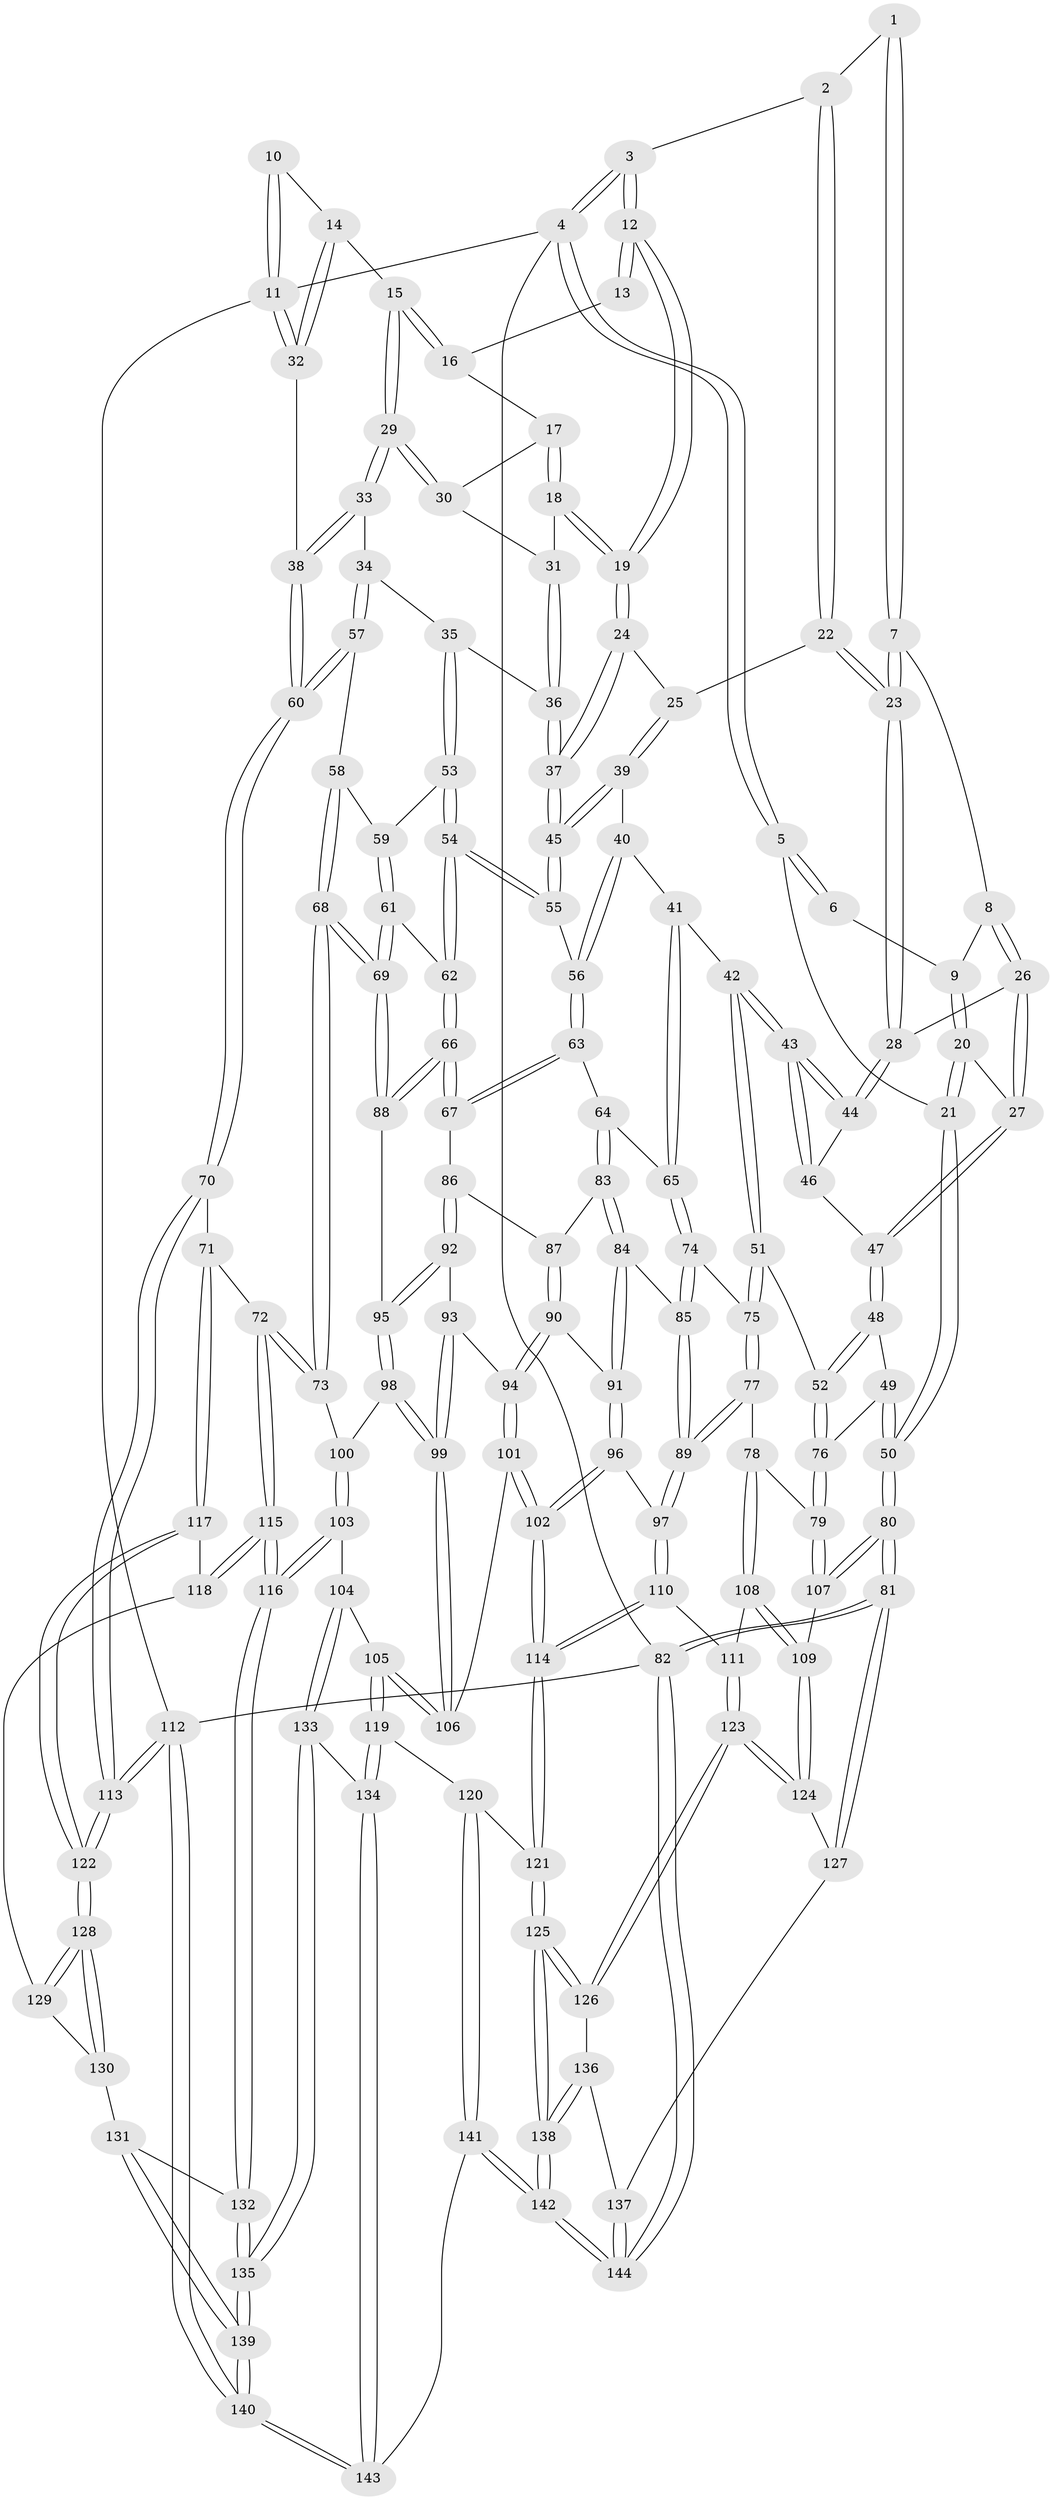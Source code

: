 // Generated by graph-tools (version 1.1) at 2025/11/02/27/25 16:11:53]
// undirected, 144 vertices, 357 edges
graph export_dot {
graph [start="1"]
  node [color=gray90,style=filled];
  1 [pos="+0.2455113794315439+0.011852570890271492"];
  2 [pos="+0.35995463147152706+0"];
  3 [pos="+0.3805745294601999+0"];
  4 [pos="+0+0"];
  5 [pos="+0+0"];
  6 [pos="+0.1757028373550845+0.034480583917431314"];
  7 [pos="+0.2071794657959382+0.07935681899445883"];
  8 [pos="+0.19951784876972087+0.08130645825125653"];
  9 [pos="+0.1793638548309572+0.07569380484350133"];
  10 [pos="+0.9546515216432819+0"];
  11 [pos="+1+0"];
  12 [pos="+0.6241175048081581+0"];
  13 [pos="+0.7623688053149986+0"];
  14 [pos="+0.9407941756979713+0.13311381109483583"];
  15 [pos="+0.9017838759192289+0.1542788251179067"];
  16 [pos="+0.8028170347399879+0"];
  17 [pos="+0.7842971429083122+0.09593665417381493"];
  18 [pos="+0.6338861389843702+0.11199457483433967"];
  19 [pos="+0.6120340948676602+0.1072664489583548"];
  20 [pos="+0+0.10147835906633774"];
  21 [pos="+0+0"];
  22 [pos="+0.3628282791533892+0.13891763867197787"];
  23 [pos="+0.3047460589393853+0.17370092681773672"];
  24 [pos="+0.6086390928187192+0.11506288296910287"];
  25 [pos="+0.4082991619599504+0.16635672975290614"];
  26 [pos="+0.17597066707920161+0.1541583552855756"];
  27 [pos="+0.07204335844025407+0.17505001915914303"];
  28 [pos="+0.3007347175078398+0.17768985333827755"];
  29 [pos="+0.8941444620932584+0.16531346757744358"];
  30 [pos="+0.7982309651160886+0.15272912611738135"];
  31 [pos="+0.780345226129325+0.1630527456786045"];
  32 [pos="+1+0.13082044703203102"];
  33 [pos="+0.8971554797279468+0.2428796841074086"];
  34 [pos="+0.8822796154678395+0.25842185089184727"];
  35 [pos="+0.7498433879669383+0.2534304114635186"];
  36 [pos="+0.7467267494927803+0.2502994342416501"];
  37 [pos="+0.6254497385737604+0.23563120915448466"];
  38 [pos="+1+0.3824601424958925"];
  39 [pos="+0.42857457067056326+0.2185691544332698"];
  40 [pos="+0.42747964235947356+0.2740528159160509"];
  41 [pos="+0.4125461045622339+0.33030626362234927"];
  42 [pos="+0.2530744414021074+0.31501444827408553"];
  43 [pos="+0.2520029192854563+0.3064707922536098"];
  44 [pos="+0.2969832666038377+0.1865617617342096"];
  45 [pos="+0.6050535666371603+0.2759856413141567"];
  46 [pos="+0.10691539659560512+0.21884193401276217"];
  47 [pos="+0.08731740295347917+0.20832027022801836"];
  48 [pos="+0.06667756640083912+0.35308511935943315"];
  49 [pos="+0.05265170295723994+0.3648112408533842"];
  50 [pos="+0+0.40728540323981133"];
  51 [pos="+0.23688396905001136+0.35895976584378486"];
  52 [pos="+0.21645294108883742+0.3665194926239546"];
  53 [pos="+0.7603163526472274+0.3234580423836434"];
  54 [pos="+0.6997874863176128+0.3827787479697776"];
  55 [pos="+0.600975169302291+0.2999757022864507"];
  56 [pos="+0.587618211734533+0.3138968035557582"];
  57 [pos="+0.8612021106374541+0.3359456727822992"];
  58 [pos="+0.8474752454800002+0.35352493803482293"];
  59 [pos="+0.8120938423117657+0.3456136703599169"];
  60 [pos="+1+0.4494367535002974"];
  61 [pos="+0.7337030542122354+0.4251178311577518"];
  62 [pos="+0.7023968590422183+0.39428011337852725"];
  63 [pos="+0.5529705352975727+0.3636699463312472"];
  64 [pos="+0.45121678562582807+0.39177483751277514"];
  65 [pos="+0.44420891194053225+0.38924912817708623"];
  66 [pos="+0.6187211891013501+0.4688363688013087"];
  67 [pos="+0.5838869150565164+0.44016341170260925"];
  68 [pos="+0.8552020783607988+0.5540949445333841"];
  69 [pos="+0.7998076004234934+0.5118468587806128"];
  70 [pos="+1+0.5228936750386813"];
  71 [pos="+0.9804106650141903+0.5633691149160045"];
  72 [pos="+0.8658928933515255+0.5711162952792671"];
  73 [pos="+0.8655247903044532+0.5705985074350653"];
  74 [pos="+0.3823457817452981+0.43271937030061514"];
  75 [pos="+0.2640187934655743+0.40408893985637345"];
  76 [pos="+0.11680673044890989+0.5120365520149013"];
  77 [pos="+0.26557457638264714+0.5366887919623045"];
  78 [pos="+0.2292281259775013+0.5507404373017677"];
  79 [pos="+0.1155078912650264+0.5286427757145936"];
  80 [pos="+0+0.6000014168334329"];
  81 [pos="+0+0.9117652934020508"];
  82 [pos="+0+1"];
  83 [pos="+0.4554348064087976+0.4049431699414956"];
  84 [pos="+0.42982273903226226+0.4975882902526035"];
  85 [pos="+0.3740716807935797+0.4874700417523975"];
  86 [pos="+0.528522284276026+0.4808861176461443"];
  87 [pos="+0.47889761945852155+0.454480798589301"];
  88 [pos="+0.6237956324659881+0.49037497656225276"];
  89 [pos="+0.3357822918297407+0.5648589343567008"];
  90 [pos="+0.46535356864201455+0.5283144784822563"];
  91 [pos="+0.4590484520062887+0.5300358048032099"];
  92 [pos="+0.5297285908811162+0.4984038708676803"];
  93 [pos="+0.52458452293539+0.5173087868562448"];
  94 [pos="+0.5019071789637441+0.5432881999199649"];
  95 [pos="+0.6168564476940628+0.5119302972068498"];
  96 [pos="+0.3965378668259926+0.5791916093259674"];
  97 [pos="+0.3448014376746493+0.5764256422892621"];
  98 [pos="+0.6163309626582588+0.5154157242022811"];
  99 [pos="+0.6033258503472589+0.5414461042909703"];
  100 [pos="+0.6532165901104426+0.5386973205150588"];
  101 [pos="+0.5567435576794976+0.6656273958950591"];
  102 [pos="+0.5251688518999157+0.6786904653317971"];
  103 [pos="+0.7413681252886266+0.7049014474909798"];
  104 [pos="+0.7309887914061052+0.706612503786767"];
  105 [pos="+0.5963812664770133+0.6728967785981688"];
  106 [pos="+0.5770754273687393+0.6648034038920451"];
  107 [pos="+0.018683798829645028+0.6074854382037183"];
  108 [pos="+0.22219288778094023+0.5943152339371762"];
  109 [pos="+0.13841691068139533+0.7246614042892233"];
  110 [pos="+0.32790408132567167+0.7108311354109598"];
  111 [pos="+0.28553885905021775+0.7326336287277546"];
  112 [pos="+1+1"];
  113 [pos="+1+1"];
  114 [pos="+0.45267803839447845+0.7536955587979076"];
  115 [pos="+0.7740689517275544+0.693672793647129"];
  116 [pos="+0.7578411574950249+0.7031211640504996"];
  117 [pos="+0.9590367252087023+0.793366356542017"];
  118 [pos="+0.8802338569564606+0.7918943446975408"];
  119 [pos="+0.5614384043986551+0.892980578679775"];
  120 [pos="+0.5166888240909442+0.890932941599884"];
  121 [pos="+0.4620056517164972+0.8635110476235132"];
  122 [pos="+1+1"];
  123 [pos="+0.21859286442620643+0.7877595454234332"];
  124 [pos="+0.17040586268459426+0.7802287759072758"];
  125 [pos="+0.40787646691061363+0.8970707056442172"];
  126 [pos="+0.24842376580275768+0.834593357275302"];
  127 [pos="+0.1477724042118532+0.8013554879758568"];
  128 [pos="+0.9819788194468791+0.9443062997247792"];
  129 [pos="+0.8832794189698839+0.8062786588153537"];
  130 [pos="+0.8510615988808381+0.9216938145460037"];
  131 [pos="+0.8474952099295368+0.922339152352679"];
  132 [pos="+0.7765443997160136+0.8691606932070625"];
  133 [pos="+0.6100362981633073+0.897125086585297"];
  134 [pos="+0.5962897948686442+0.9013435573646364"];
  135 [pos="+0.7079650614029768+0.9400209429179983"];
  136 [pos="+0.24596699387298915+0.9055416568178939"];
  137 [pos="+0.0834160666483833+1"];
  138 [pos="+0.327893962680419+1"];
  139 [pos="+0.7611425531896238+1"];
  140 [pos="+0.759715333278257+1"];
  141 [pos="+0.4798273189063701+1"];
  142 [pos="+0.31812411152367603+1"];
  143 [pos="+0.614726259894492+1"];
  144 [pos="+0+1"];
  1 -- 2;
  1 -- 7;
  1 -- 7;
  2 -- 3;
  2 -- 22;
  2 -- 22;
  3 -- 4;
  3 -- 4;
  3 -- 12;
  3 -- 12;
  4 -- 5;
  4 -- 5;
  4 -- 11;
  4 -- 82;
  5 -- 6;
  5 -- 6;
  5 -- 21;
  6 -- 9;
  7 -- 8;
  7 -- 23;
  7 -- 23;
  8 -- 9;
  8 -- 26;
  8 -- 26;
  9 -- 20;
  9 -- 20;
  10 -- 11;
  10 -- 11;
  10 -- 14;
  11 -- 32;
  11 -- 32;
  11 -- 112;
  12 -- 13;
  12 -- 13;
  12 -- 19;
  12 -- 19;
  13 -- 16;
  14 -- 15;
  14 -- 32;
  14 -- 32;
  15 -- 16;
  15 -- 16;
  15 -- 29;
  15 -- 29;
  16 -- 17;
  17 -- 18;
  17 -- 18;
  17 -- 30;
  18 -- 19;
  18 -- 19;
  18 -- 31;
  19 -- 24;
  19 -- 24;
  20 -- 21;
  20 -- 21;
  20 -- 27;
  21 -- 50;
  21 -- 50;
  22 -- 23;
  22 -- 23;
  22 -- 25;
  23 -- 28;
  23 -- 28;
  24 -- 25;
  24 -- 37;
  24 -- 37;
  25 -- 39;
  25 -- 39;
  26 -- 27;
  26 -- 27;
  26 -- 28;
  27 -- 47;
  27 -- 47;
  28 -- 44;
  28 -- 44;
  29 -- 30;
  29 -- 30;
  29 -- 33;
  29 -- 33;
  30 -- 31;
  31 -- 36;
  31 -- 36;
  32 -- 38;
  33 -- 34;
  33 -- 38;
  33 -- 38;
  34 -- 35;
  34 -- 57;
  34 -- 57;
  35 -- 36;
  35 -- 53;
  35 -- 53;
  36 -- 37;
  36 -- 37;
  37 -- 45;
  37 -- 45;
  38 -- 60;
  38 -- 60;
  39 -- 40;
  39 -- 45;
  39 -- 45;
  40 -- 41;
  40 -- 56;
  40 -- 56;
  41 -- 42;
  41 -- 65;
  41 -- 65;
  42 -- 43;
  42 -- 43;
  42 -- 51;
  42 -- 51;
  43 -- 44;
  43 -- 44;
  43 -- 46;
  43 -- 46;
  44 -- 46;
  45 -- 55;
  45 -- 55;
  46 -- 47;
  47 -- 48;
  47 -- 48;
  48 -- 49;
  48 -- 52;
  48 -- 52;
  49 -- 50;
  49 -- 50;
  49 -- 76;
  50 -- 80;
  50 -- 80;
  51 -- 52;
  51 -- 75;
  51 -- 75;
  52 -- 76;
  52 -- 76;
  53 -- 54;
  53 -- 54;
  53 -- 59;
  54 -- 55;
  54 -- 55;
  54 -- 62;
  54 -- 62;
  55 -- 56;
  56 -- 63;
  56 -- 63;
  57 -- 58;
  57 -- 60;
  57 -- 60;
  58 -- 59;
  58 -- 68;
  58 -- 68;
  59 -- 61;
  59 -- 61;
  60 -- 70;
  60 -- 70;
  61 -- 62;
  61 -- 69;
  61 -- 69;
  62 -- 66;
  62 -- 66;
  63 -- 64;
  63 -- 67;
  63 -- 67;
  64 -- 65;
  64 -- 83;
  64 -- 83;
  65 -- 74;
  65 -- 74;
  66 -- 67;
  66 -- 67;
  66 -- 88;
  66 -- 88;
  67 -- 86;
  68 -- 69;
  68 -- 69;
  68 -- 73;
  68 -- 73;
  69 -- 88;
  69 -- 88;
  70 -- 71;
  70 -- 113;
  70 -- 113;
  71 -- 72;
  71 -- 117;
  71 -- 117;
  72 -- 73;
  72 -- 73;
  72 -- 115;
  72 -- 115;
  73 -- 100;
  74 -- 75;
  74 -- 85;
  74 -- 85;
  75 -- 77;
  75 -- 77;
  76 -- 79;
  76 -- 79;
  77 -- 78;
  77 -- 89;
  77 -- 89;
  78 -- 79;
  78 -- 108;
  78 -- 108;
  79 -- 107;
  79 -- 107;
  80 -- 81;
  80 -- 81;
  80 -- 107;
  80 -- 107;
  81 -- 82;
  81 -- 82;
  81 -- 127;
  81 -- 127;
  82 -- 144;
  82 -- 144;
  82 -- 112;
  83 -- 84;
  83 -- 84;
  83 -- 87;
  84 -- 85;
  84 -- 91;
  84 -- 91;
  85 -- 89;
  85 -- 89;
  86 -- 87;
  86 -- 92;
  86 -- 92;
  87 -- 90;
  87 -- 90;
  88 -- 95;
  89 -- 97;
  89 -- 97;
  90 -- 91;
  90 -- 94;
  90 -- 94;
  91 -- 96;
  91 -- 96;
  92 -- 93;
  92 -- 95;
  92 -- 95;
  93 -- 94;
  93 -- 99;
  93 -- 99;
  94 -- 101;
  94 -- 101;
  95 -- 98;
  95 -- 98;
  96 -- 97;
  96 -- 102;
  96 -- 102;
  97 -- 110;
  97 -- 110;
  98 -- 99;
  98 -- 99;
  98 -- 100;
  99 -- 106;
  99 -- 106;
  100 -- 103;
  100 -- 103;
  101 -- 102;
  101 -- 102;
  101 -- 106;
  102 -- 114;
  102 -- 114;
  103 -- 104;
  103 -- 116;
  103 -- 116;
  104 -- 105;
  104 -- 133;
  104 -- 133;
  105 -- 106;
  105 -- 106;
  105 -- 119;
  105 -- 119;
  107 -- 109;
  108 -- 109;
  108 -- 109;
  108 -- 111;
  109 -- 124;
  109 -- 124;
  110 -- 111;
  110 -- 114;
  110 -- 114;
  111 -- 123;
  111 -- 123;
  112 -- 113;
  112 -- 113;
  112 -- 140;
  112 -- 140;
  113 -- 122;
  113 -- 122;
  114 -- 121;
  114 -- 121;
  115 -- 116;
  115 -- 116;
  115 -- 118;
  115 -- 118;
  116 -- 132;
  116 -- 132;
  117 -- 118;
  117 -- 122;
  117 -- 122;
  118 -- 129;
  119 -- 120;
  119 -- 134;
  119 -- 134;
  120 -- 121;
  120 -- 141;
  120 -- 141;
  121 -- 125;
  121 -- 125;
  122 -- 128;
  122 -- 128;
  123 -- 124;
  123 -- 124;
  123 -- 126;
  123 -- 126;
  124 -- 127;
  125 -- 126;
  125 -- 126;
  125 -- 138;
  125 -- 138;
  126 -- 136;
  127 -- 137;
  128 -- 129;
  128 -- 129;
  128 -- 130;
  128 -- 130;
  129 -- 130;
  130 -- 131;
  131 -- 132;
  131 -- 139;
  131 -- 139;
  132 -- 135;
  132 -- 135;
  133 -- 134;
  133 -- 135;
  133 -- 135;
  134 -- 143;
  134 -- 143;
  135 -- 139;
  135 -- 139;
  136 -- 137;
  136 -- 138;
  136 -- 138;
  137 -- 144;
  137 -- 144;
  138 -- 142;
  138 -- 142;
  139 -- 140;
  139 -- 140;
  140 -- 143;
  140 -- 143;
  141 -- 142;
  141 -- 142;
  141 -- 143;
  142 -- 144;
  142 -- 144;
}
